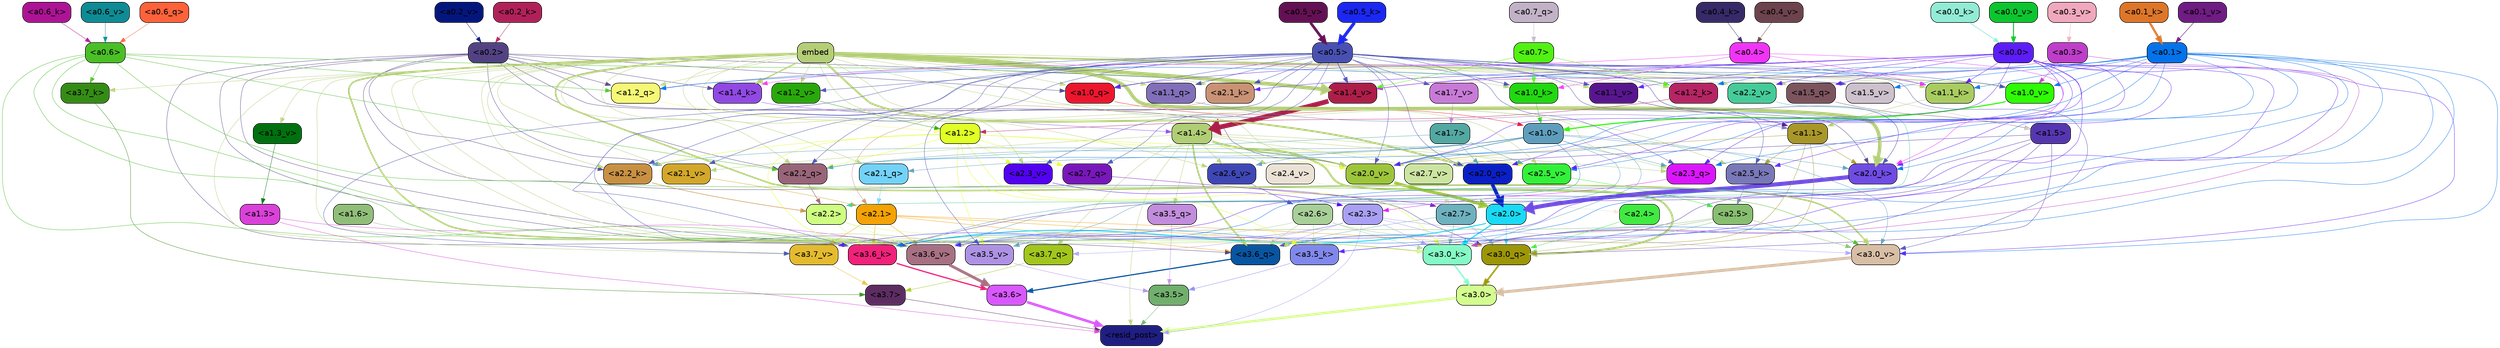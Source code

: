strict digraph "" {
	graph [bgcolor=transparent,
		layout=dot,
		overlap=false,
		splines=true
	];
	"<a3.7>"	[color=black,
		fillcolor="#5d2d62",
		fontname=Helvetica,
		shape=box,
		style="filled, rounded"];
	"<resid_post>"	[color=black,
		fillcolor="#1f1e82",
		fontname=Helvetica,
		shape=box,
		style="filled, rounded"];
	"<a3.7>" -> "<resid_post>"	[color="#5d2d62",
		penwidth=0.6239100098609924];
	"<a3.6>"	[color=black,
		fillcolor="#d858fe",
		fontname=Helvetica,
		shape=box,
		style="filled, rounded"];
	"<a3.6>" -> "<resid_post>"	[color="#d858fe",
		penwidth=4.569062113761902];
	"<a3.5>"	[color=black,
		fillcolor="#71af6d",
		fontname=Helvetica,
		shape=box,
		style="filled, rounded"];
	"<a3.5>" -> "<resid_post>"	[color="#71af6d",
		penwidth=0.6];
	"<a3.0>"	[color=black,
		fillcolor="#d3fe8f",
		fontname=Helvetica,
		shape=box,
		style="filled, rounded"];
	"<a3.0>" -> "<resid_post>"	[color="#d3fe8f",
		penwidth=4.283544182777405];
	"<a2.3>"	[color=black,
		fillcolor="#aaa0f3",
		fontname=Helvetica,
		shape=box,
		style="filled, rounded"];
	"<a2.3>" -> "<resid_post>"	[color="#aaa0f3",
		penwidth=0.6];
	"<a3.7_q>"	[color=black,
		fillcolor="#a2c61d",
		fontname=Helvetica,
		shape=box,
		style="filled, rounded"];
	"<a2.3>" -> "<a3.7_q>"	[color="#aaa0f3",
		penwidth=0.6];
	"<a3.6_q>"	[color=black,
		fillcolor="#0855a2",
		fontname=Helvetica,
		shape=box,
		style="filled, rounded"];
	"<a2.3>" -> "<a3.6_q>"	[color="#aaa0f3",
		penwidth=0.6];
	"<a3.0_q>"	[color=black,
		fillcolor="#9c9608",
		fontname=Helvetica,
		shape=box,
		style="filled, rounded"];
	"<a2.3>" -> "<a3.0_q>"	[color="#aaa0f3",
		penwidth=0.6];
	"<a3.0_k>"	[color=black,
		fillcolor="#85f9c5",
		fontname=Helvetica,
		shape=box,
		style="filled, rounded"];
	"<a2.3>" -> "<a3.0_k>"	[color="#aaa0f3",
		penwidth=0.6];
	"<a3.6_v>"	[color=black,
		fillcolor="#a77083",
		fontname=Helvetica,
		shape=box,
		style="filled, rounded"];
	"<a2.3>" -> "<a3.6_v>"	[color="#aaa0f3",
		penwidth=0.6];
	"<a3.5_v>"	[color=black,
		fillcolor="#ad92e4",
		fontname=Helvetica,
		shape=box,
		style="filled, rounded"];
	"<a2.3>" -> "<a3.5_v>"	[color="#aaa0f3",
		penwidth=0.6];
	"<a3.0_v>"	[color=black,
		fillcolor="#d7bea5",
		fontname=Helvetica,
		shape=box,
		style="filled, rounded"];
	"<a2.3>" -> "<a3.0_v>"	[color="#aaa0f3",
		penwidth=0.6];
	"<a1.4>"	[color=black,
		fillcolor="#b0ce75",
		fontname=Helvetica,
		shape=box,
		style="filled, rounded"];
	"<a1.4>" -> "<resid_post>"	[color="#b0ce75",
		penwidth=0.6];
	"<a1.4>" -> "<a3.7_q>"	[color="#b0ce75",
		penwidth=0.6];
	"<a1.4>" -> "<a3.6_q>"	[color="#b0ce75",
		penwidth=2.7934007048606873];
	"<a3.5_q>"	[color=black,
		fillcolor="#c18ddc",
		fontname=Helvetica,
		shape=box,
		style="filled, rounded"];
	"<a1.4>" -> "<a3.5_q>"	[color="#b0ce75",
		penwidth=0.6];
	"<a1.4>" -> "<a3.0_q>"	[color="#b0ce75",
		penwidth=3.340754985809326];
	"<a2.3_q>"	[color=black,
		fillcolor="#da17fc",
		fontname=Helvetica,
		shape=box,
		style="filled, rounded"];
	"<a1.4>" -> "<a2.3_q>"	[color="#b0ce75",
		penwidth=0.6];
	"<a2.7_v>"	[color=black,
		fillcolor="#cce4a1",
		fontname=Helvetica,
		shape=box,
		style="filled, rounded"];
	"<a1.4>" -> "<a2.7_v>"	[color="#b0ce75",
		penwidth=0.6];
	"<a2.6_v>"	[color=black,
		fillcolor="#3e47b5",
		fontname=Helvetica,
		shape=box,
		style="filled, rounded"];
	"<a1.4>" -> "<a2.6_v>"	[color="#b0ce75",
		penwidth=0.6];
	"<a2.5_v>"	[color=black,
		fillcolor="#33f03a",
		fontname=Helvetica,
		shape=box,
		style="filled, rounded"];
	"<a1.4>" -> "<a2.5_v>"	[color="#b0ce75",
		penwidth=0.6];
	"<a2.4_v>"	[color=black,
		fillcolor="#ebe2d6",
		fontname=Helvetica,
		shape=box,
		style="filled, rounded"];
	"<a1.4>" -> "<a2.4_v>"	[color="#b0ce75",
		penwidth=0.6];
	"<a2.1_v>"	[color=black,
		fillcolor="#d2a72b",
		fontname=Helvetica,
		shape=box,
		style="filled, rounded"];
	"<a1.4>" -> "<a2.1_v>"	[color="#b0ce75",
		penwidth=0.6];
	"<a2.0_v>"	[color=black,
		fillcolor="#9dc53b",
		fontname=Helvetica,
		shape=box,
		style="filled, rounded"];
	"<a1.4>" -> "<a2.0_v>"	[color="#b0ce75",
		penwidth=2.268759250640869];
	"<a1.3>"	[color=black,
		fillcolor="#da41d9",
		fontname=Helvetica,
		shape=box,
		style="filled, rounded"];
	"<a1.3>" -> "<resid_post>"	[color="#da41d9",
		penwidth=0.6];
	"<a1.3>" -> "<a3.6_v>"	[color="#da41d9",
		penwidth=0.6];
	"<a3.7_q>" -> "<a3.7>"	[color="#a2c61d",
		penwidth=0.6];
	"<a3.6_q>" -> "<a3.6>"	[color="#0855a2",
		penwidth=2.0347584784030914];
	"<a3.5_q>" -> "<a3.5>"	[color="#c18ddc",
		penwidth=0.6];
	"<a3.0_q>" -> "<a3.0>"	[color="#9c9608",
		penwidth=2.8635367155075073];
	"<a3.7_k>"	[color=black,
		fillcolor="#358c15",
		fontname=Helvetica,
		shape=box,
		style="filled, rounded"];
	"<a3.7_k>" -> "<a3.7>"	[color="#358c15",
		penwidth=0.6];
	"<a3.6_k>"	[color=black,
		fillcolor="#f0227a",
		fontname=Helvetica,
		shape=box,
		style="filled, rounded"];
	"<a3.6_k>" -> "<a3.6>"	[color="#f0227a",
		penwidth=2.1760786175727844];
	"<a3.5_k>"	[color=black,
		fillcolor="#8188eb",
		fontname=Helvetica,
		shape=box,
		style="filled, rounded"];
	"<a3.5_k>" -> "<a3.5>"	[color="#8188eb",
		penwidth=0.6];
	"<a3.0_k>" -> "<a3.0>"	[color="#85f9c5",
		penwidth=2.632905662059784];
	"<a3.7_v>"	[color=black,
		fillcolor="#e4bb2f",
		fontname=Helvetica,
		shape=box,
		style="filled, rounded"];
	"<a3.7_v>" -> "<a3.7>"	[color="#e4bb2f",
		penwidth=0.6];
	"<a3.6_v>" -> "<a3.6>"	[color="#a77083",
		penwidth=4.981305837631226];
	"<a3.5_v>" -> "<a3.5>"	[color="#ad92e4",
		penwidth=0.6];
	"<a3.0_v>" -> "<a3.0>"	[color="#d7bea5",
		penwidth=5.168330669403076];
	"<a2.7>"	[color=black,
		fillcolor="#6eb1bf",
		fontname=Helvetica,
		shape=box,
		style="filled, rounded"];
	"<a2.7>" -> "<a3.6_q>"	[color="#6eb1bf",
		penwidth=0.6];
	"<a2.7>" -> "<a3.0_q>"	[color="#6eb1bf",
		penwidth=0.6];
	"<a2.7>" -> "<a3.0_k>"	[color="#6eb1bf",
		penwidth=0.6];
	"<a2.6>"	[color=black,
		fillcolor="#a9cf99",
		fontname=Helvetica,
		shape=box,
		style="filled, rounded"];
	"<a2.6>" -> "<a3.6_q>"	[color="#a9cf99",
		penwidth=0.6];
	"<a2.6>" -> "<a3.0_q>"	[color="#a9cf99",
		penwidth=0.6];
	"<a2.6>" -> "<a3.6_k>"	[color="#a9cf99",
		penwidth=0.6];
	"<a2.6>" -> "<a3.5_k>"	[color="#a9cf99",
		penwidth=0.6];
	"<a2.6>" -> "<a3.0_k>"	[color="#a9cf99",
		penwidth=0.6];
	"<a2.1>"	[color=black,
		fillcolor="#f4a205",
		fontname=Helvetica,
		shape=box,
		style="filled, rounded"];
	"<a2.1>" -> "<a3.6_q>"	[color="#f4a205",
		penwidth=0.6];
	"<a2.1>" -> "<a3.0_q>"	[color="#f4a205",
		penwidth=0.6];
	"<a2.1>" -> "<a3.6_k>"	[color="#f4a205",
		penwidth=0.6];
	"<a2.1>" -> "<a3.0_k>"	[color="#f4a205",
		penwidth=0.6];
	"<a2.1>" -> "<a3.7_v>"	[color="#f4a205",
		penwidth=0.6];
	"<a2.1>" -> "<a3.6_v>"	[color="#f4a205",
		penwidth=0.6];
	"<a2.0>"	[color=black,
		fillcolor="#1adaf5",
		fontname=Helvetica,
		shape=box,
		style="filled, rounded"];
	"<a2.0>" -> "<a3.6_q>"	[color="#1adaf5",
		penwidth=0.6];
	"<a2.0>" -> "<a3.0_q>"	[color="#1adaf5",
		penwidth=0.6];
	"<a2.0>" -> "<a3.6_k>"	[color="#1adaf5",
		penwidth=1.6382827460765839];
	"<a2.0>" -> "<a3.0_k>"	[color="#1adaf5",
		penwidth=2.161143198609352];
	"<a1.5>"	[color=black,
		fillcolor="#5636b0",
		fontname=Helvetica,
		shape=box,
		style="filled, rounded"];
	"<a1.5>" -> "<a3.6_q>"	[color="#5636b0",
		penwidth=0.6];
	"<a1.5>" -> "<a3.0_q>"	[color="#5636b0",
		penwidth=0.6];
	"<a1.5>" -> "<a3.6_k>"	[color="#5636b0",
		penwidth=0.6];
	"<a1.5>" -> "<a3.0_k>"	[color="#5636b0",
		penwidth=0.6];
	"<a1.5>" -> "<a2.7_v>"	[color="#5636b0",
		penwidth=0.6];
	"<a0.2>"	[color=black,
		fillcolor="#534283",
		fontname=Helvetica,
		shape=box,
		style="filled, rounded"];
	"<a0.2>" -> "<a3.6_q>"	[color="#534283",
		penwidth=0.6];
	"<a0.2>" -> "<a3.0_q>"	[color="#534283",
		penwidth=0.6];
	"<a0.2>" -> "<a3.6_k>"	[color="#534283",
		penwidth=0.6];
	"<a0.2>" -> "<a3.0_k>"	[color="#534283",
		penwidth=0.6];
	"<a2.2_q>"	[color=black,
		fillcolor="#996578",
		fontname=Helvetica,
		shape=box,
		style="filled, rounded"];
	"<a0.2>" -> "<a2.2_q>"	[color="#534283",
		penwidth=0.6];
	"<a2.2_k>"	[color=black,
		fillcolor="#c89043",
		fontname=Helvetica,
		shape=box,
		style="filled, rounded"];
	"<a0.2>" -> "<a2.2_k>"	[color="#534283",
		penwidth=0.6];
	"<a2.0_k>"	[color=black,
		fillcolor="#6f4ce4",
		fontname=Helvetica,
		shape=box,
		style="filled, rounded"];
	"<a0.2>" -> "<a2.0_k>"	[color="#534283",
		penwidth=0.6];
	"<a0.2>" -> "<a2.1_v>"	[color="#534283",
		penwidth=0.6];
	"<a0.2>" -> "<a2.0_v>"	[color="#534283",
		penwidth=0.6];
	"<a1.2_q>"	[color=black,
		fillcolor="#f5f876",
		fontname=Helvetica,
		shape=box,
		style="filled, rounded"];
	"<a0.2>" -> "<a1.2_q>"	[color="#534283",
		penwidth=0.6];
	"<a1.0_q>"	[color=black,
		fillcolor="#ec162e",
		fontname=Helvetica,
		shape=box,
		style="filled, rounded"];
	"<a0.2>" -> "<a1.0_q>"	[color="#534283",
		penwidth=0.6];
	"<a1.4_k>"	[color=black,
		fillcolor="#9149e4",
		fontname=Helvetica,
		shape=box,
		style="filled, rounded"];
	"<a0.2>" -> "<a1.4_k>"	[color="#534283",
		penwidth=0.6];
	"<a1.4_v>"	[color=black,
		fillcolor="#ad1e49",
		fontname=Helvetica,
		shape=box,
		style="filled, rounded"];
	"<a0.2>" -> "<a1.4_v>"	[color="#534283",
		penwidth=0.6];
	"<a2.5>"	[color=black,
		fillcolor="#87be6f",
		fontname=Helvetica,
		shape=box,
		style="filled, rounded"];
	"<a2.5>" -> "<a3.0_q>"	[color="#87be6f",
		penwidth=0.6];
	"<a2.5>" -> "<a3.0_k>"	[color="#87be6f",
		penwidth=0.6];
	"<a2.5>" -> "<a3.6_v>"	[color="#87be6f",
		penwidth=0.6];
	"<a2.5>" -> "<a3.0_v>"	[color="#87be6f",
		penwidth=0.6];
	"<a2.4>"	[color=black,
		fillcolor="#40ea41",
		fontname=Helvetica,
		shape=box,
		style="filled, rounded"];
	"<a2.4>" -> "<a3.0_q>"	[color="#40ea41",
		penwidth=0.6];
	"<a1.1>"	[color=black,
		fillcolor="#a89728",
		fontname=Helvetica,
		shape=box,
		style="filled, rounded"];
	"<a1.1>" -> "<a3.0_q>"	[color="#a89728",
		penwidth=0.6];
	"<a1.1>" -> "<a3.0_k>"	[color="#a89728",
		penwidth=0.6];
	"<a2.5_k>"	[color=black,
		fillcolor="#7978b8",
		fontname=Helvetica,
		shape=box,
		style="filled, rounded"];
	"<a1.1>" -> "<a2.5_k>"	[color="#a89728",
		penwidth=0.6];
	"<a1.1>" -> "<a2.0_k>"	[color="#a89728",
		penwidth=0.6];
	"<a1.1>" -> "<a2.0_v>"	[color="#a89728",
		penwidth=0.6];
	"<a0.6>"	[color=black,
		fillcolor="#4abf26",
		fontname=Helvetica,
		shape=box,
		style="filled, rounded"];
	"<a0.6>" -> "<a3.7_k>"	[color="#4abf26",
		penwidth=0.6];
	"<a0.6>" -> "<a3.6_k>"	[color="#4abf26",
		penwidth=0.6];
	"<a0.6>" -> "<a3.0_k>"	[color="#4abf26",
		penwidth=0.6];
	"<a0.6>" -> "<a3.6_v>"	[color="#4abf26",
		penwidth=0.6];
	"<a0.6>" -> "<a3.0_v>"	[color="#4abf26",
		penwidth=0.6];
	"<a0.6>" -> "<a2.2_q>"	[color="#4abf26",
		penwidth=0.6];
	"<a0.6>" -> "<a1.2_q>"	[color="#4abf26",
		penwidth=0.6];
	"<a0.6>" -> "<a1.4_v>"	[color="#4abf26",
		penwidth=0.6];
	embed	[color=black,
		fillcolor="#b4ce77",
		fontname=Helvetica,
		shape=box,
		style="filled, rounded"];
	embed -> "<a3.7_k>"	[color="#b4ce77",
		penwidth=0.6];
	embed -> "<a3.6_k>"	[color="#b4ce77",
		penwidth=0.6];
	embed -> "<a3.5_k>"	[color="#b4ce77",
		penwidth=0.6];
	embed -> "<a3.0_k>"	[color="#b4ce77",
		penwidth=0.6];
	embed -> "<a3.7_v>"	[color="#b4ce77",
		penwidth=0.6];
	embed -> "<a3.6_v>"	[color="#b4ce77",
		penwidth=2.7825746536254883];
	embed -> "<a3.5_v>"	[color="#b4ce77",
		penwidth=0.6];
	embed -> "<a3.0_v>"	[color="#b4ce77",
		penwidth=2.6950180530548096];
	embed -> "<a2.3_q>"	[color="#b4ce77",
		penwidth=0.6];
	embed -> "<a2.2_q>"	[color="#b4ce77",
		penwidth=0.6];
	"<a2.1_q>"	[color=black,
		fillcolor="#73d2f8",
		fontname=Helvetica,
		shape=box,
		style="filled, rounded"];
	embed -> "<a2.1_q>"	[color="#b4ce77",
		penwidth=0.6];
	"<a2.0_q>"	[color=black,
		fillcolor="#0a20c6",
		fontname=Helvetica,
		shape=box,
		style="filled, rounded"];
	embed -> "<a2.0_q>"	[color="#b4ce77",
		penwidth=3.305941343307495];
	embed -> "<a2.5_k>"	[color="#b4ce77",
		penwidth=0.6];
	embed -> "<a2.2_k>"	[color="#b4ce77",
		penwidth=0.6698317527770996];
	"<a2.1_k>"	[color=black,
		fillcolor="#c99275",
		fontname=Helvetica,
		shape=box,
		style="filled, rounded"];
	embed -> "<a2.1_k>"	[color="#b4ce77",
		penwidth=0.6];
	embed -> "<a2.0_k>"	[color="#b4ce77",
		penwidth=6.12570995092392];
	embed -> "<a2.6_v>"	[color="#b4ce77",
		penwidth=0.6];
	embed -> "<a2.5_v>"	[color="#b4ce77",
		penwidth=0.6];
	"<a2.3_v>"	[color=black,
		fillcolor="#5202f0",
		fontname=Helvetica,
		shape=box,
		style="filled, rounded"];
	embed -> "<a2.3_v>"	[color="#b4ce77",
		penwidth=0.6];
	"<a2.2_v>"	[color=black,
		fillcolor="#45cb99",
		fontname=Helvetica,
		shape=box,
		style="filled, rounded"];
	embed -> "<a2.2_v>"	[color="#b4ce77",
		penwidth=0.6];
	embed -> "<a2.1_v>"	[color="#b4ce77",
		penwidth=0.6];
	embed -> "<a2.0_v>"	[color="#b4ce77",
		penwidth=0.6];
	"<a1.5_q>"	[color=black,
		fillcolor="#7c545e",
		fontname=Helvetica,
		shape=box,
		style="filled, rounded"];
	embed -> "<a1.5_q>"	[color="#b4ce77",
		penwidth=0.6];
	embed -> "<a1.2_q>"	[color="#b4ce77",
		penwidth=0.6087074279785156];
	"<a1.1_q>"	[color=black,
		fillcolor="#816fb9",
		fontname=Helvetica,
		shape=box,
		style="filled, rounded"];
	embed -> "<a1.1_q>"	[color="#b4ce77",
		penwidth=0.6];
	embed -> "<a1.0_q>"	[color="#b4ce77",
		penwidth=0.6];
	embed -> "<a1.4_k>"	[color="#b4ce77",
		penwidth=2.1858973503112793];
	"<a1.2_k>"	[color=black,
		fillcolor="#b62564",
		fontname=Helvetica,
		shape=box,
		style="filled, rounded"];
	embed -> "<a1.2_k>"	[color="#b4ce77",
		penwidth=0.6];
	"<a1.1_k>"	[color=black,
		fillcolor="#a9cc61",
		fontname=Helvetica,
		shape=box,
		style="filled, rounded"];
	embed -> "<a1.1_k>"	[color="#b4ce77",
		penwidth=0.6];
	"<a1.0_k>"	[color=black,
		fillcolor="#22d811",
		fontname=Helvetica,
		shape=box,
		style="filled, rounded"];
	embed -> "<a1.0_k>"	[color="#b4ce77",
		penwidth=0.6];
	"<a1.5_v>"	[color=black,
		fillcolor="#ccc1cc",
		fontname=Helvetica,
		shape=box,
		style="filled, rounded"];
	embed -> "<a1.5_v>"	[color="#b4ce77",
		penwidth=0.6];
	embed -> "<a1.4_v>"	[color="#b4ce77",
		penwidth=6.590077131986618];
	"<a1.3_v>"	[color=black,
		fillcolor="#00710e",
		fontname=Helvetica,
		shape=box,
		style="filled, rounded"];
	embed -> "<a1.3_v>"	[color="#b4ce77",
		penwidth=0.6];
	"<a1.2_v>"	[color=black,
		fillcolor="#29a80b",
		fontname=Helvetica,
		shape=box,
		style="filled, rounded"];
	embed -> "<a1.2_v>"	[color="#b4ce77",
		penwidth=0.6];
	"<a1.1_v>"	[color=black,
		fillcolor="#58168e",
		fontname=Helvetica,
		shape=box,
		style="filled, rounded"];
	embed -> "<a1.1_v>"	[color="#b4ce77",
		penwidth=0.6];
	"<a1.0_v>"	[color=black,
		fillcolor="#2efc05",
		fontname=Helvetica,
		shape=box,
		style="filled, rounded"];
	embed -> "<a1.0_v>"	[color="#b4ce77",
		penwidth=1.2076449394226074];
	"<a2.2>"	[color=black,
		fillcolor="#cefd82",
		fontname=Helvetica,
		shape=box,
		style="filled, rounded"];
	"<a2.2>" -> "<a3.6_k>"	[color="#cefd82",
		penwidth=0.6];
	"<a2.2>" -> "<a3.0_k>"	[color="#cefd82",
		penwidth=0.6];
	"<a2.2>" -> "<a3.6_v>"	[color="#cefd82",
		penwidth=0.6];
	"<a1.6>"	[color=black,
		fillcolor="#90be79",
		fontname=Helvetica,
		shape=box,
		style="filled, rounded"];
	"<a1.6>" -> "<a3.6_k>"	[color="#90be79",
		penwidth=0.6];
	"<a1.2>"	[color=black,
		fillcolor="#e0ff26",
		fontname=Helvetica,
		shape=box,
		style="filled, rounded"];
	"<a1.2>" -> "<a3.6_k>"	[color="#e0ff26",
		penwidth=0.6];
	"<a1.2>" -> "<a3.5_k>"	[color="#e0ff26",
		penwidth=0.6];
	"<a1.2>" -> "<a3.0_k>"	[color="#e0ff26",
		penwidth=0.6];
	"<a1.2>" -> "<a3.5_v>"	[color="#e0ff26",
		penwidth=0.6];
	"<a2.7_q>"	[color=black,
		fillcolor="#7817bb",
		fontname=Helvetica,
		shape=box,
		style="filled, rounded"];
	"<a1.2>" -> "<a2.7_q>"	[color="#e0ff26",
		penwidth=0.6];
	"<a1.2>" -> "<a2.2_q>"	[color="#e0ff26",
		penwidth=0.6];
	"<a1.2>" -> "<a2.2_k>"	[color="#e0ff26",
		penwidth=0.6];
	"<a1.2>" -> "<a2.5_v>"	[color="#e0ff26",
		penwidth=0.6];
	"<a1.2>" -> "<a2.3_v>"	[color="#e0ff26",
		penwidth=0.6];
	"<a1.2>" -> "<a2.0_v>"	[color="#e0ff26",
		penwidth=0.6];
	"<a1.0>"	[color=black,
		fillcolor="#5e9ebc",
		fontname=Helvetica,
		shape=box,
		style="filled, rounded"];
	"<a1.0>" -> "<a3.6_k>"	[color="#5e9ebc",
		penwidth=0.6];
	"<a1.0>" -> "<a3.0_k>"	[color="#5e9ebc",
		penwidth=0.6];
	"<a1.0>" -> "<a3.6_v>"	[color="#5e9ebc",
		penwidth=0.6];
	"<a1.0>" -> "<a3.5_v>"	[color="#5e9ebc",
		penwidth=0.6];
	"<a1.0>" -> "<a3.0_v>"	[color="#5e9ebc",
		penwidth=0.6];
	"<a1.0>" -> "<a2.3_q>"	[color="#5e9ebc",
		penwidth=0.6];
	"<a1.0>" -> "<a2.2_q>"	[color="#5e9ebc",
		penwidth=0.6];
	"<a1.0>" -> "<a2.1_q>"	[color="#5e9ebc",
		penwidth=0.6];
	"<a1.0>" -> "<a2.2_k>"	[color="#5e9ebc",
		penwidth=0.6];
	"<a1.0>" -> "<a2.0_k>"	[color="#5e9ebc",
		penwidth=0.6];
	"<a1.0>" -> "<a2.6_v>"	[color="#5e9ebc",
		penwidth=0.6];
	"<a1.0>" -> "<a2.0_v>"	[color="#5e9ebc",
		penwidth=1.2213096618652344];
	"<a0.5>"	[color=black,
		fillcolor="#4851b2",
		fontname=Helvetica,
		shape=box,
		style="filled, rounded"];
	"<a0.5>" -> "<a3.6_k>"	[color="#4851b2",
		penwidth=0.6];
	"<a0.5>" -> "<a3.7_v>"	[color="#4851b2",
		penwidth=0.6];
	"<a0.5>" -> "<a3.6_v>"	[color="#4851b2",
		penwidth=0.6];
	"<a0.5>" -> "<a3.5_v>"	[color="#4851b2",
		penwidth=0.6];
	"<a0.5>" -> "<a3.0_v>"	[color="#4851b2",
		penwidth=0.6];
	"<a0.5>" -> "<a2.7_q>"	[color="#4851b2",
		penwidth=0.6];
	"<a0.5>" -> "<a2.3_q>"	[color="#4851b2",
		penwidth=0.6];
	"<a0.5>" -> "<a2.2_q>"	[color="#4851b2",
		penwidth=0.6];
	"<a0.5>" -> "<a2.0_q>"	[color="#4851b2",
		penwidth=0.6];
	"<a0.5>" -> "<a2.5_k>"	[color="#4851b2",
		penwidth=0.6];
	"<a0.5>" -> "<a2.2_k>"	[color="#4851b2",
		penwidth=0.6];
	"<a0.5>" -> "<a2.1_k>"	[color="#4851b2",
		penwidth=0.6];
	"<a0.5>" -> "<a2.0_k>"	[color="#4851b2",
		penwidth=0.6900839805603027];
	"<a0.5>" -> "<a2.3_v>"	[color="#4851b2",
		penwidth=0.6];
	"<a0.5>" -> "<a2.1_v>"	[color="#4851b2",
		penwidth=0.6];
	"<a0.5>" -> "<a2.0_v>"	[color="#4851b2",
		penwidth=0.6];
	"<a0.5>" -> "<a1.2_q>"	[color="#4851b2",
		penwidth=0.6];
	"<a0.5>" -> "<a1.1_q>"	[color="#4851b2",
		penwidth=0.6];
	"<a0.5>" -> "<a1.0_q>"	[color="#4851b2",
		penwidth=0.6];
	"<a0.5>" -> "<a1.2_k>"	[color="#4851b2",
		penwidth=0.6];
	"<a0.5>" -> "<a1.1_k>"	[color="#4851b2",
		penwidth=0.6];
	"<a0.5>" -> "<a1.0_k>"	[color="#4851b2",
		penwidth=0.6];
	"<a1.7_v>"	[color=black,
		fillcolor="#c77bd6",
		fontname=Helvetica,
		shape=box,
		style="filled, rounded"];
	"<a0.5>" -> "<a1.7_v>"	[color="#4851b2",
		penwidth=0.6];
	"<a0.5>" -> "<a1.5_v>"	[color="#4851b2",
		penwidth=0.6];
	"<a0.5>" -> "<a1.4_v>"	[color="#4851b2",
		penwidth=0.9985027313232422];
	"<a0.5>" -> "<a1.2_v>"	[color="#4851b2",
		penwidth=0.6];
	"<a0.5>" -> "<a1.1_v>"	[color="#4851b2",
		penwidth=0.6];
	"<a0.5>" -> "<a1.0_v>"	[color="#4851b2",
		penwidth=0.6];
	"<a0.1>"	[color=black,
		fillcolor="#0473eb",
		fontname=Helvetica,
		shape=box,
		style="filled, rounded"];
	"<a0.1>" -> "<a3.6_k>"	[color="#0473eb",
		penwidth=0.6];
	"<a0.1>" -> "<a3.5_k>"	[color="#0473eb",
		penwidth=0.6];
	"<a0.1>" -> "<a3.0_k>"	[color="#0473eb",
		penwidth=0.6];
	"<a0.1>" -> "<a3.6_v>"	[color="#0473eb",
		penwidth=0.6];
	"<a0.1>" -> "<a3.0_v>"	[color="#0473eb",
		penwidth=0.6];
	"<a0.1>" -> "<a2.3_q>"	[color="#0473eb",
		penwidth=0.6];
	"<a0.1>" -> "<a2.2_q>"	[color="#0473eb",
		penwidth=0.6];
	"<a0.1>" -> "<a2.0_k>"	[color="#0473eb",
		penwidth=0.6];
	"<a0.1>" -> "<a2.5_v>"	[color="#0473eb",
		penwidth=0.6];
	"<a0.1>" -> "<a2.0_v>"	[color="#0473eb",
		penwidth=0.6];
	"<a0.1>" -> "<a1.2_q>"	[color="#0473eb",
		penwidth=0.6218185424804688];
	"<a0.1>" -> "<a1.2_k>"	[color="#0473eb",
		penwidth=0.6];
	"<a0.1>" -> "<a1.1_k>"	[color="#0473eb",
		penwidth=0.6];
	"<a0.1>" -> "<a1.5_v>"	[color="#0473eb",
		penwidth=0.6];
	"<a0.1>" -> "<a1.4_v>"	[color="#0473eb",
		penwidth=0.6];
	"<a0.1>" -> "<a1.0_v>"	[color="#0473eb",
		penwidth=0.6];
	"<a0.0>"	[color=black,
		fillcolor="#5c1df7",
		fontname=Helvetica,
		shape=box,
		style="filled, rounded"];
	"<a0.0>" -> "<a3.5_k>"	[color="#5c1df7",
		penwidth=0.6];
	"<a0.0>" -> "<a3.7_v>"	[color="#5c1df7",
		penwidth=0.6];
	"<a0.0>" -> "<a3.6_v>"	[color="#5c1df7",
		penwidth=0.6];
	"<a0.0>" -> "<a3.0_v>"	[color="#5c1df7",
		penwidth=0.6];
	"<a0.0>" -> "<a2.3_q>"	[color="#5c1df7",
		penwidth=0.6];
	"<a0.0>" -> "<a2.0_q>"	[color="#5c1df7",
		penwidth=0.6];
	"<a0.0>" -> "<a2.5_k>"	[color="#5c1df7",
		penwidth=0.6];
	"<a0.0>" -> "<a2.1_k>"	[color="#5c1df7",
		penwidth=0.6];
	"<a0.0>" -> "<a2.0_k>"	[color="#5c1df7",
		penwidth=0.6];
	"<a0.0>" -> "<a2.5_v>"	[color="#5c1df7",
		penwidth=0.6];
	"<a0.0>" -> "<a2.2_v>"	[color="#5c1df7",
		penwidth=0.6];
	"<a0.0>" -> "<a2.0_v>"	[color="#5c1df7",
		penwidth=0.6];
	"<a0.0>" -> "<a1.5_q>"	[color="#5c1df7",
		penwidth=0.6];
	"<a0.0>" -> "<a1.0_q>"	[color="#5c1df7",
		penwidth=0.6];
	"<a0.0>" -> "<a1.1_k>"	[color="#5c1df7",
		penwidth=0.6];
	"<a0.0>" -> "<a1.4_v>"	[color="#5c1df7",
		penwidth=0.6];
	"<a0.0>" -> "<a1.1_v>"	[color="#5c1df7",
		penwidth=0.6];
	"<a0.3>"	[color=black,
		fillcolor="#be3eca",
		fontname=Helvetica,
		shape=box,
		style="filled, rounded"];
	"<a0.3>" -> "<a3.0_k>"	[color="#be3eca",
		penwidth=0.6];
	"<a0.3>" -> "<a1.4_v>"	[color="#be3eca",
		penwidth=0.6];
	"<a0.3>" -> "<a1.0_v>"	[color="#be3eca",
		penwidth=0.6];
	"<a2.7_q>" -> "<a2.7>"	[color="#7817bb",
		penwidth=0.6];
	"<a2.3_q>" -> "<a2.3>"	[color="#da17fc",
		penwidth=0.6];
	"<a2.2_q>" -> "<a2.2>"	[color="#996578",
		penwidth=0.7553567886352539];
	"<a2.1_q>" -> "<a2.1>"	[color="#73d2f8",
		penwidth=0.6];
	"<a2.0_q>" -> "<a2.0>"	[color="#0a20c6",
		penwidth=6.256794691085815];
	"<a2.5_k>" -> "<a2.5>"	[color="#7978b8",
		penwidth=0.6];
	"<a2.2_k>" -> "<a2.2>"	[color="#c89043",
		penwidth=0.8854708671569824];
	"<a2.1_k>" -> "<a2.1>"	[color="#c99275",
		penwidth=0.6];
	"<a2.0_k>" -> "<a2.0>"	[color="#6f4ce4",
		penwidth=7.231504917144775];
	"<a2.7_v>" -> "<a2.7>"	[color="#cce4a1",
		penwidth=0.6];
	"<a2.6_v>" -> "<a2.6>"	[color="#3e47b5",
		penwidth=0.6];
	"<a2.5_v>" -> "<a2.5>"	[color="#33f03a",
		penwidth=0.6];
	"<a2.4_v>" -> "<a2.4>"	[color="#ebe2d6",
		penwidth=0.6];
	"<a2.3_v>" -> "<a2.3>"	[color="#5202f0",
		penwidth=0.6];
	"<a2.2_v>" -> "<a2.2>"	[color="#45cb99",
		penwidth=0.6];
	"<a2.1_v>" -> "<a2.1>"	[color="#d2a72b",
		penwidth=0.6];
	"<a2.0_v>" -> "<a2.0>"	[color="#9dc53b",
		penwidth=5.231471925973892];
	"<a1.7>"	[color=black,
		fillcolor="#53a8a2",
		fontname=Helvetica,
		shape=box,
		style="filled, rounded"];
	"<a1.7>" -> "<a2.2_q>"	[color="#53a8a2",
		penwidth=0.6];
	"<a1.7>" -> "<a2.0_q>"	[color="#53a8a2",
		penwidth=0.6];
	"<a1.7>" -> "<a2.5_v>"	[color="#53a8a2",
		penwidth=0.6];
	"<a0.4>"	[color=black,
		fillcolor="#f034f6",
		fontname=Helvetica,
		shape=box,
		style="filled, rounded"];
	"<a0.4>" -> "<a2.0_k>"	[color="#f034f6",
		penwidth=0.6];
	"<a0.4>" -> "<a1.4_k>"	[color="#f034f6",
		penwidth=0.6];
	"<a0.4>" -> "<a1.1_k>"	[color="#f034f6",
		penwidth=0.6];
	"<a0.4>" -> "<a1.0_k>"	[color="#f034f6",
		penwidth=0.6];
	"<a1.5_q>" -> "<a1.5>"	[color="#7c545e",
		penwidth=0.6];
	"<a1.2_q>" -> "<a1.2>"	[color="#f5f876",
		penwidth=0.6];
	"<a1.1_q>" -> "<a1.1>"	[color="#816fb9",
		penwidth=0.6];
	"<a1.0_q>" -> "<a1.0>"	[color="#ec162e",
		penwidth=0.6];
	"<a1.4_k>" -> "<a1.4>"	[color="#9149e4",
		penwidth=0.6];
	"<a1.2_k>" -> "<a1.2>"	[color="#b62564",
		penwidth=0.6];
	"<a1.1_k>" -> "<a1.1>"	[color="#a9cc61",
		penwidth=0.6];
	"<a1.0_k>" -> "<a1.0>"	[color="#22d811",
		penwidth=0.6];
	"<a1.7_v>" -> "<a1.7>"	[color="#c77bd6",
		penwidth=0.6];
	"<a1.5_v>" -> "<a1.5>"	[color="#ccc1cc",
		penwidth=0.6];
	"<a1.4_v>" -> "<a1.4>"	[color="#ad1e49",
		penwidth=8.36684274673462];
	"<a1.3_v>" -> "<a1.3>"	[color="#00710e",
		penwidth=0.6];
	"<a1.2_v>" -> "<a1.2>"	[color="#29a80b",
		penwidth=0.6];
	"<a1.1_v>" -> "<a1.1>"	[color="#58168e",
		penwidth=0.6];
	"<a1.0_v>" -> "<a1.0>"	[color="#2efc05",
		penwidth=1.9665732383728027];
	"<a0.7>"	[color=black,
		fillcolor="#51f112",
		fontname=Helvetica,
		shape=box,
		style="filled, rounded"];
	"<a0.7>" -> "<a1.2_k>"	[color="#51f112",
		penwidth=0.6];
	"<a0.7>" -> "<a1.0_k>"	[color="#51f112",
		penwidth=0.6];
	"<a0.7>" -> "<a1.4_v>"	[color="#51f112",
		penwidth=0.6];
	"<a0.7_q>"	[color=black,
		fillcolor="#c2b2c6",
		fontname=Helvetica,
		shape=box,
		style="filled, rounded"];
	"<a0.7_q>" -> "<a0.7>"	[color="#c2b2c6",
		penwidth=0.6];
	"<a0.6_q>"	[color=black,
		fillcolor="#fe623a",
		fontname=Helvetica,
		shape=box,
		style="filled, rounded"];
	"<a0.6_q>" -> "<a0.6>"	[color="#fe623a",
		penwidth=0.6];
	"<a0.6_k>"	[color=black,
		fillcolor="#ad1395",
		fontname=Helvetica,
		shape=box,
		style="filled, rounded"];
	"<a0.6_k>" -> "<a0.6>"	[color="#ad1395",
		penwidth=0.6];
	"<a0.5_k>"	[color=black,
		fillcolor="#1c27f2",
		fontname=Helvetica,
		shape=box,
		style="filled, rounded"];
	"<a0.5_k>" -> "<a0.5>"	[color="#1c27f2",
		penwidth=5.603226900100708];
	"<a0.4_k>"	[color=black,
		fillcolor="#372a68",
		fontname=Helvetica,
		shape=box,
		style="filled, rounded"];
	"<a0.4_k>" -> "<a0.4>"	[color="#372a68",
		penwidth=0.6];
	"<a0.2_k>"	[color=black,
		fillcolor="#b12159",
		fontname=Helvetica,
		shape=box,
		style="filled, rounded"];
	"<a0.2_k>" -> "<a0.2>"	[color="#b12159",
		penwidth=0.6];
	"<a0.1_k>"	[color=black,
		fillcolor="#dd7629",
		fontname=Helvetica,
		shape=box,
		style="filled, rounded"];
	"<a0.1_k>" -> "<a0.1>"	[color="#dd7629",
		penwidth=3.7429747581481934];
	"<a0.0_k>"	[color=black,
		fillcolor="#92ebd5",
		fontname=Helvetica,
		shape=box,
		style="filled, rounded"];
	"<a0.0_k>" -> "<a0.0>"	[color="#92ebd5",
		penwidth=1.106727123260498];
	"<a0.6_v>"	[color=black,
		fillcolor="#0e8b94",
		fontname=Helvetica,
		shape=box,
		style="filled, rounded"];
	"<a0.6_v>" -> "<a0.6>"	[color="#0e8b94",
		penwidth=0.6];
	"<a0.5_v>"	[color=black,
		fillcolor="#641054",
		fontname=Helvetica,
		shape=box,
		style="filled, rounded"];
	"<a0.5_v>" -> "<a0.5>"	[color="#641054",
		penwidth=4.667354106903076];
	"<a0.4_v>"	[color=black,
		fillcolor="#6d434d",
		fontname=Helvetica,
		shape=box,
		style="filled, rounded"];
	"<a0.4_v>" -> "<a0.4>"	[color="#6d434d",
		penwidth=0.6];
	"<a0.3_v>"	[color=black,
		fillcolor="#f0a8bc",
		fontname=Helvetica,
		shape=box,
		style="filled, rounded"];
	"<a0.3_v>" -> "<a0.3>"	[color="#f0a8bc",
		penwidth=0.6];
	"<a0.2_v>"	[color=black,
		fillcolor="#04167e",
		fontname=Helvetica,
		shape=box,
		style="filled, rounded"];
	"<a0.2_v>" -> "<a0.2>"	[color="#04167e",
		penwidth=0.6];
	"<a0.1_v>"	[color=black,
		fillcolor="#6f1c83",
		fontname=Helvetica,
		shape=box,
		style="filled, rounded"];
	"<a0.1_v>" -> "<a0.1>"	[color="#6f1c83",
		penwidth=0.8298110961914062];
	"<a0.0_v>"	[color=black,
		fillcolor="#0cc52f",
		fontname=Helvetica,
		shape=box,
		style="filled, rounded"];
	"<a0.0_v>" -> "<a0.0>"	[color="#0cc52f",
		penwidth=1.7084956169128418];
}
